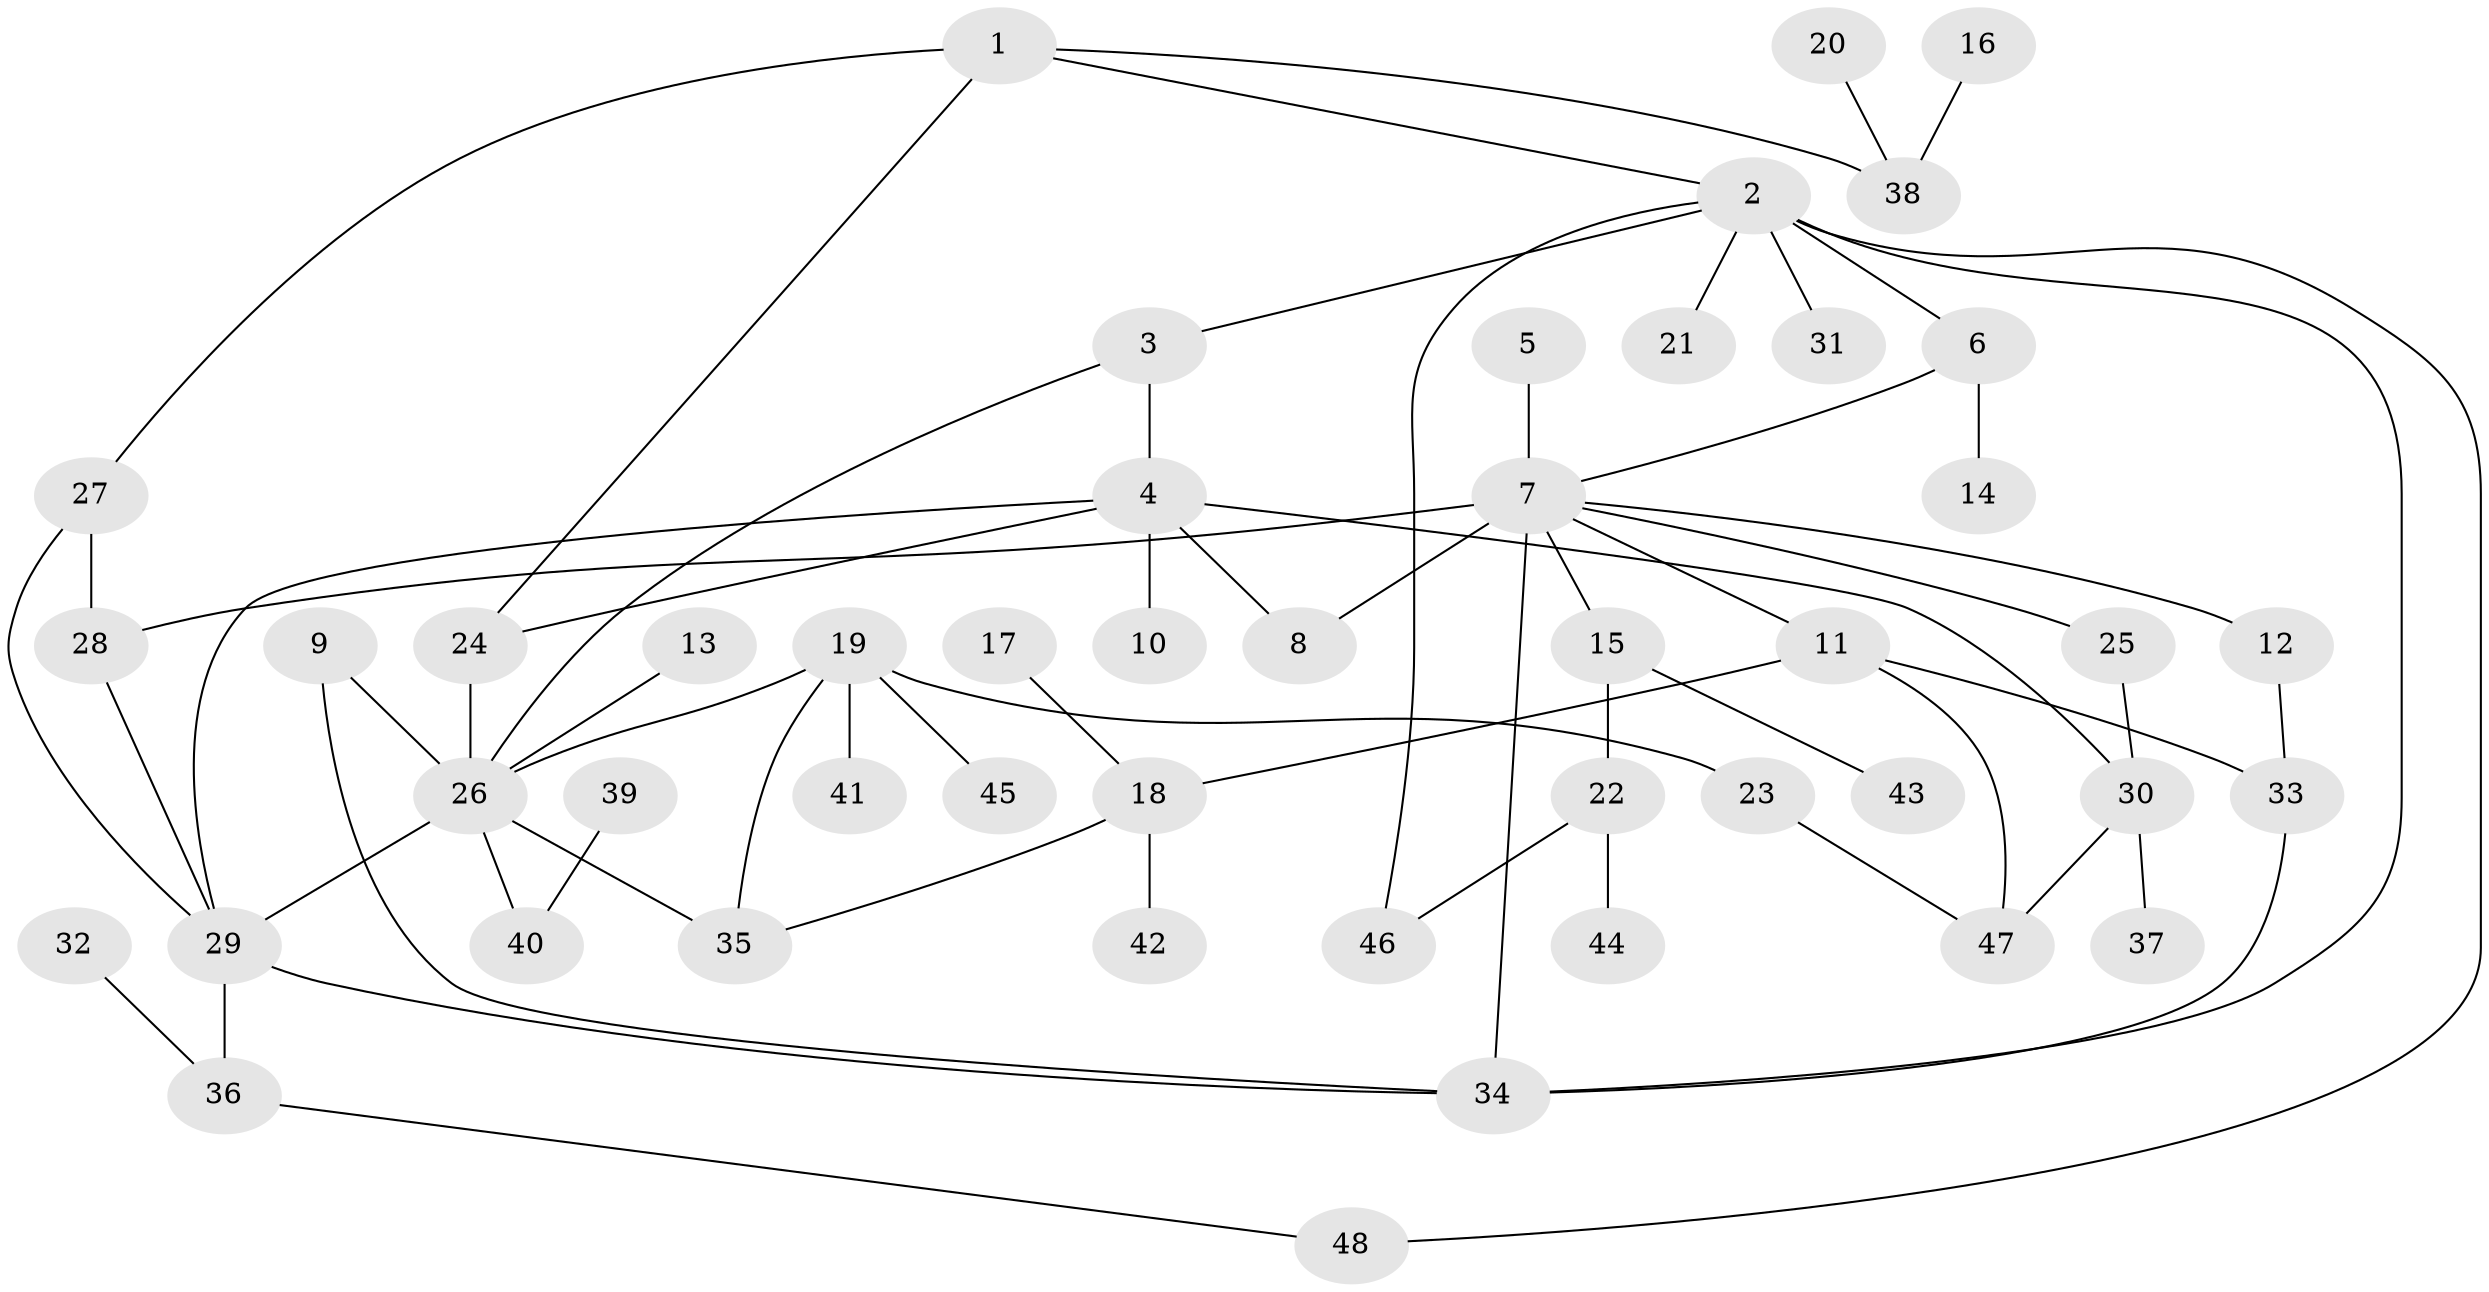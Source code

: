 // original degree distribution, {4: 0.2, 7: 0.010526315789473684, 3: 0.15789473684210525, 8: 0.010526315789473684, 5: 0.031578947368421054, 6: 0.010526315789473684, 1: 0.30526315789473685, 2: 0.2736842105263158}
// Generated by graph-tools (version 1.1) at 2025/49/03/09/25 03:49:24]
// undirected, 48 vertices, 66 edges
graph export_dot {
graph [start="1"]
  node [color=gray90,style=filled];
  1;
  2;
  3;
  4;
  5;
  6;
  7;
  8;
  9;
  10;
  11;
  12;
  13;
  14;
  15;
  16;
  17;
  18;
  19;
  20;
  21;
  22;
  23;
  24;
  25;
  26;
  27;
  28;
  29;
  30;
  31;
  32;
  33;
  34;
  35;
  36;
  37;
  38;
  39;
  40;
  41;
  42;
  43;
  44;
  45;
  46;
  47;
  48;
  1 -- 2 [weight=1.0];
  1 -- 24 [weight=1.0];
  1 -- 27 [weight=1.0];
  1 -- 38 [weight=1.0];
  2 -- 3 [weight=1.0];
  2 -- 6 [weight=1.0];
  2 -- 21 [weight=1.0];
  2 -- 31 [weight=1.0];
  2 -- 34 [weight=2.0];
  2 -- 46 [weight=1.0];
  2 -- 48 [weight=1.0];
  3 -- 4 [weight=1.0];
  3 -- 26 [weight=1.0];
  4 -- 8 [weight=1.0];
  4 -- 10 [weight=1.0];
  4 -- 24 [weight=1.0];
  4 -- 29 [weight=1.0];
  4 -- 30 [weight=1.0];
  5 -- 7 [weight=1.0];
  6 -- 7 [weight=1.0];
  6 -- 14 [weight=1.0];
  7 -- 8 [weight=1.0];
  7 -- 11 [weight=1.0];
  7 -- 12 [weight=1.0];
  7 -- 15 [weight=1.0];
  7 -- 25 [weight=1.0];
  7 -- 28 [weight=1.0];
  7 -- 34 [weight=3.0];
  9 -- 26 [weight=1.0];
  9 -- 34 [weight=1.0];
  11 -- 18 [weight=1.0];
  11 -- 33 [weight=1.0];
  11 -- 47 [weight=1.0];
  12 -- 33 [weight=1.0];
  13 -- 26 [weight=1.0];
  15 -- 22 [weight=1.0];
  15 -- 43 [weight=1.0];
  16 -- 38 [weight=1.0];
  17 -- 18 [weight=1.0];
  18 -- 35 [weight=1.0];
  18 -- 42 [weight=1.0];
  19 -- 23 [weight=1.0];
  19 -- 26 [weight=1.0];
  19 -- 35 [weight=1.0];
  19 -- 41 [weight=1.0];
  19 -- 45 [weight=1.0];
  20 -- 38 [weight=1.0];
  22 -- 44 [weight=1.0];
  22 -- 46 [weight=1.0];
  23 -- 47 [weight=1.0];
  24 -- 26 [weight=1.0];
  25 -- 30 [weight=1.0];
  26 -- 29 [weight=1.0];
  26 -- 35 [weight=1.0];
  26 -- 40 [weight=1.0];
  27 -- 28 [weight=1.0];
  27 -- 29 [weight=1.0];
  28 -- 29 [weight=1.0];
  29 -- 34 [weight=1.0];
  29 -- 36 [weight=1.0];
  30 -- 37 [weight=1.0];
  30 -- 47 [weight=1.0];
  32 -- 36 [weight=1.0];
  33 -- 34 [weight=1.0];
  36 -- 48 [weight=1.0];
  39 -- 40 [weight=1.0];
}
